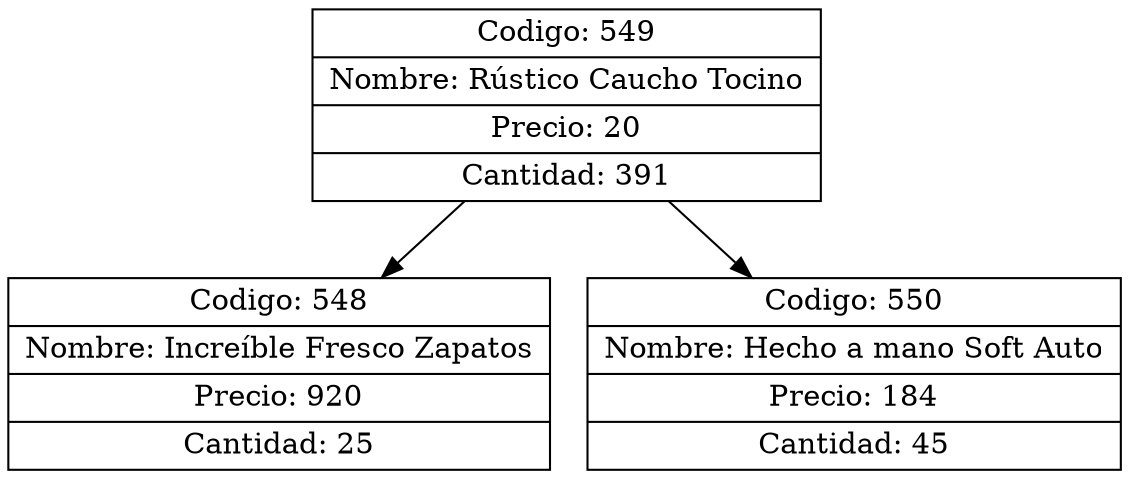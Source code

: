 digraph grafico{
rankdir=UD 
node[shape=box] 
concentrate=true 
nodo549[ shape=record, label ="{Codigo: 549|Nombre: Rústico Caucho Tocino|Precio: 20|Cantidad: 391}"];
nodo548[ shape=record, label ="{Codigo: 548|Nombre: Increíble Fresco Zapatos|Precio: 920|Cantidad: 25}"];
nodo549->nodo548
nodo550[ shape=record, label ="{Codigo: 550|Nombre: Hecho a mano Soft Auto|Precio: 184|Cantidad: 45}"];
nodo549->nodo550
}